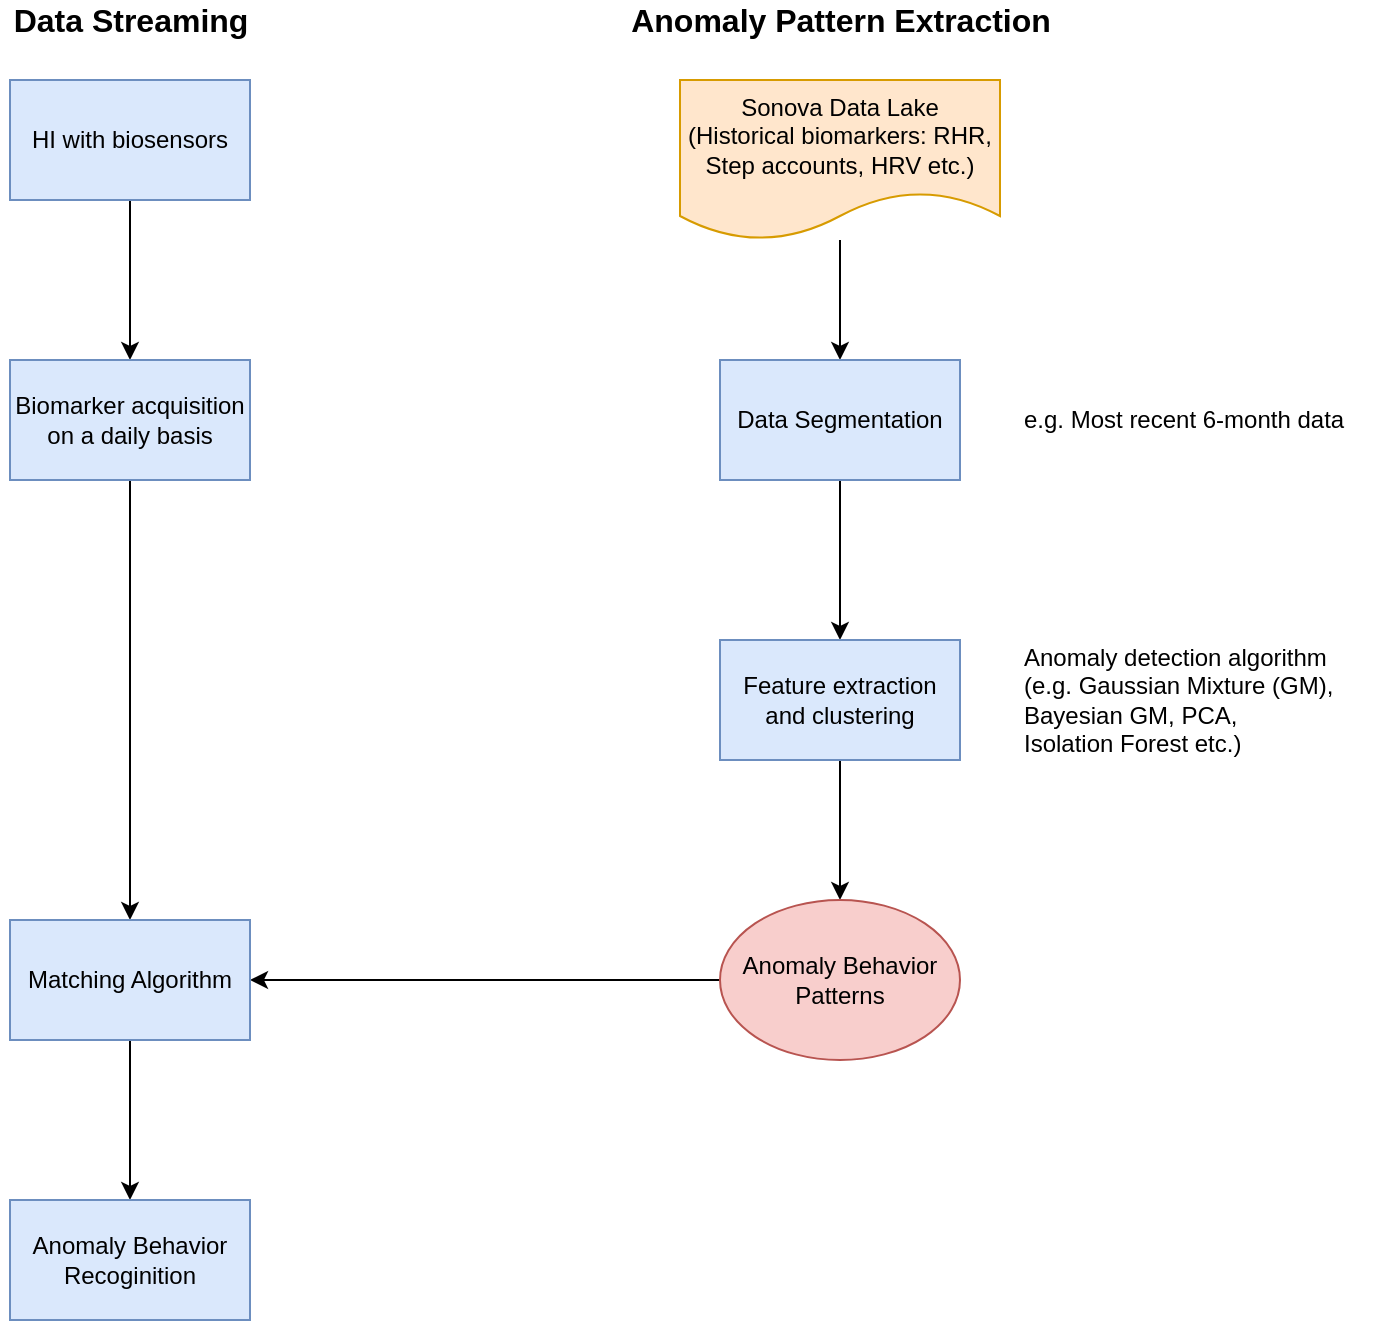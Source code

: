 <mxfile version="14.4.8" type="github">
  <diagram id="5DPVJdUh3_sVZ_NWn-OQ" name="Page-1">
    <mxGraphModel dx="1422" dy="762" grid="1" gridSize="10" guides="1" tooltips="1" connect="1" arrows="1" fold="1" page="1" pageScale="1" pageWidth="1100" pageHeight="850" math="0" shadow="0">
      <root>
        <mxCell id="0" />
        <mxCell id="1" parent="0" />
        <mxCell id="WR26YYRXFiIJzQrf1X1c-4" value="" style="edgeStyle=orthogonalEdgeStyle;rounded=0;orthogonalLoop=1;jettySize=auto;html=1;" edge="1" parent="1" source="WR26YYRXFiIJzQrf1X1c-1" target="WR26YYRXFiIJzQrf1X1c-3">
          <mxGeometry relative="1" as="geometry" />
        </mxCell>
        <mxCell id="WR26YYRXFiIJzQrf1X1c-1" value="Sonova Data Lake&lt;br&gt;(Historical biomarkers: RHR, Step accounts, HRV etc.)" style="shape=document;whiteSpace=wrap;html=1;boundedLbl=1;fillColor=#ffe6cc;strokeColor=#d79b00;" vertex="1" parent="1">
          <mxGeometry x="680" y="100" width="160" height="80" as="geometry" />
        </mxCell>
        <mxCell id="WR26YYRXFiIJzQrf1X1c-7" value="" style="edgeStyle=orthogonalEdgeStyle;rounded=0;orthogonalLoop=1;jettySize=auto;html=1;" edge="1" parent="1" source="WR26YYRXFiIJzQrf1X1c-3" target="WR26YYRXFiIJzQrf1X1c-6">
          <mxGeometry relative="1" as="geometry" />
        </mxCell>
        <mxCell id="WR26YYRXFiIJzQrf1X1c-3" value="Data Segmentation" style="whiteSpace=wrap;html=1;fillColor=#dae8fc;strokeColor=#6c8ebf;" vertex="1" parent="1">
          <mxGeometry x="700" y="240" width="120" height="60" as="geometry" />
        </mxCell>
        <mxCell id="WR26YYRXFiIJzQrf1X1c-5" value="e.g. Most recent 6-month data" style="text;html=1;align=left;verticalAlign=middle;resizable=0;points=[];autosize=1;rounded=0;" vertex="1" parent="1">
          <mxGeometry x="850" y="260" width="180" height="20" as="geometry" />
        </mxCell>
        <mxCell id="WR26YYRXFiIJzQrf1X1c-9" value="" style="edgeStyle=orthogonalEdgeStyle;rounded=0;orthogonalLoop=1;jettySize=auto;html=1;" edge="1" parent="1" source="WR26YYRXFiIJzQrf1X1c-6" target="WR26YYRXFiIJzQrf1X1c-8">
          <mxGeometry relative="1" as="geometry" />
        </mxCell>
        <mxCell id="WR26YYRXFiIJzQrf1X1c-6" value="Feature extraction and clustering" style="whiteSpace=wrap;html=1;fillColor=#dae8fc;strokeColor=#6c8ebf;" vertex="1" parent="1">
          <mxGeometry x="700" y="380" width="120" height="60" as="geometry" />
        </mxCell>
        <mxCell id="WR26YYRXFiIJzQrf1X1c-19" style="edgeStyle=orthogonalEdgeStyle;rounded=0;orthogonalLoop=1;jettySize=auto;html=1;" edge="1" parent="1" source="WR26YYRXFiIJzQrf1X1c-8" target="WR26YYRXFiIJzQrf1X1c-17">
          <mxGeometry relative="1" as="geometry" />
        </mxCell>
        <mxCell id="WR26YYRXFiIJzQrf1X1c-8" value="Anomaly Behavior Patterns" style="ellipse;whiteSpace=wrap;html=1;strokeColor=#b85450;fillColor=#f8cecc;" vertex="1" parent="1">
          <mxGeometry x="700" y="510" width="120" height="80" as="geometry" />
        </mxCell>
        <mxCell id="WR26YYRXFiIJzQrf1X1c-10" value="Anomaly detection algorithm &lt;br&gt;(e.g. Gaussian Mixture (GM),&lt;br&gt;Bayesian GM, PCA, &lt;br&gt;Isolation Forest etc.)" style="text;html=1;align=left;verticalAlign=middle;resizable=0;points=[];autosize=1;rounded=0;" vertex="1" parent="1">
          <mxGeometry x="850" y="380" width="170" height="60" as="geometry" />
        </mxCell>
        <mxCell id="WR26YYRXFiIJzQrf1X1c-11" value="&lt;font style=&quot;font-size: 16px&quot;&gt;&lt;b&gt;Anomaly Pattern Extraction&lt;/b&gt;&lt;/font&gt;" style="text;html=1;align=center;verticalAlign=middle;resizable=0;points=[];autosize=1;rounded=0;" vertex="1" parent="1">
          <mxGeometry x="645" y="60" width="230" height="20" as="geometry" />
        </mxCell>
        <mxCell id="WR26YYRXFiIJzQrf1X1c-12" value="&lt;span style=&quot;font-size: 16px&quot;&gt;&lt;b&gt;Data Streaming&lt;/b&gt;&lt;/span&gt;" style="text;html=1;align=center;verticalAlign=middle;resizable=0;points=[];autosize=1;rounded=0;" vertex="1" parent="1">
          <mxGeometry x="340" y="60" width="130" height="20" as="geometry" />
        </mxCell>
        <mxCell id="WR26YYRXFiIJzQrf1X1c-16" value="" style="edgeStyle=orthogonalEdgeStyle;rounded=0;orthogonalLoop=1;jettySize=auto;html=1;" edge="1" parent="1" source="WR26YYRXFiIJzQrf1X1c-13" target="WR26YYRXFiIJzQrf1X1c-15">
          <mxGeometry relative="1" as="geometry" />
        </mxCell>
        <mxCell id="WR26YYRXFiIJzQrf1X1c-13" value="HI with biosensors" style="whiteSpace=wrap;html=1;fillColor=#dae8fc;strokeColor=#6c8ebf;" vertex="1" parent="1">
          <mxGeometry x="345" y="100" width="120" height="60" as="geometry" />
        </mxCell>
        <mxCell id="WR26YYRXFiIJzQrf1X1c-18" value="" style="edgeStyle=orthogonalEdgeStyle;rounded=0;orthogonalLoop=1;jettySize=auto;html=1;" edge="1" parent="1" source="WR26YYRXFiIJzQrf1X1c-15" target="WR26YYRXFiIJzQrf1X1c-17">
          <mxGeometry relative="1" as="geometry" />
        </mxCell>
        <mxCell id="WR26YYRXFiIJzQrf1X1c-15" value="Biomarker acquisition on a daily basis" style="whiteSpace=wrap;html=1;strokeColor=#6c8ebf;fillColor=#dae8fc;" vertex="1" parent="1">
          <mxGeometry x="345" y="240" width="120" height="60" as="geometry" />
        </mxCell>
        <mxCell id="WR26YYRXFiIJzQrf1X1c-23" value="" style="edgeStyle=orthogonalEdgeStyle;rounded=0;orthogonalLoop=1;jettySize=auto;html=1;" edge="1" parent="1" source="WR26YYRXFiIJzQrf1X1c-17" target="WR26YYRXFiIJzQrf1X1c-22">
          <mxGeometry relative="1" as="geometry" />
        </mxCell>
        <mxCell id="WR26YYRXFiIJzQrf1X1c-17" value="Matching Algorithm" style="whiteSpace=wrap;html=1;strokeColor=#6c8ebf;fillColor=#dae8fc;" vertex="1" parent="1">
          <mxGeometry x="345" y="520" width="120" height="60" as="geometry" />
        </mxCell>
        <mxCell id="WR26YYRXFiIJzQrf1X1c-22" value="Anomaly Behavior Recoginition" style="whiteSpace=wrap;html=1;strokeColor=#6c8ebf;fillColor=#dae8fc;" vertex="1" parent="1">
          <mxGeometry x="345" y="660" width="120" height="60" as="geometry" />
        </mxCell>
      </root>
    </mxGraphModel>
  </diagram>
</mxfile>
